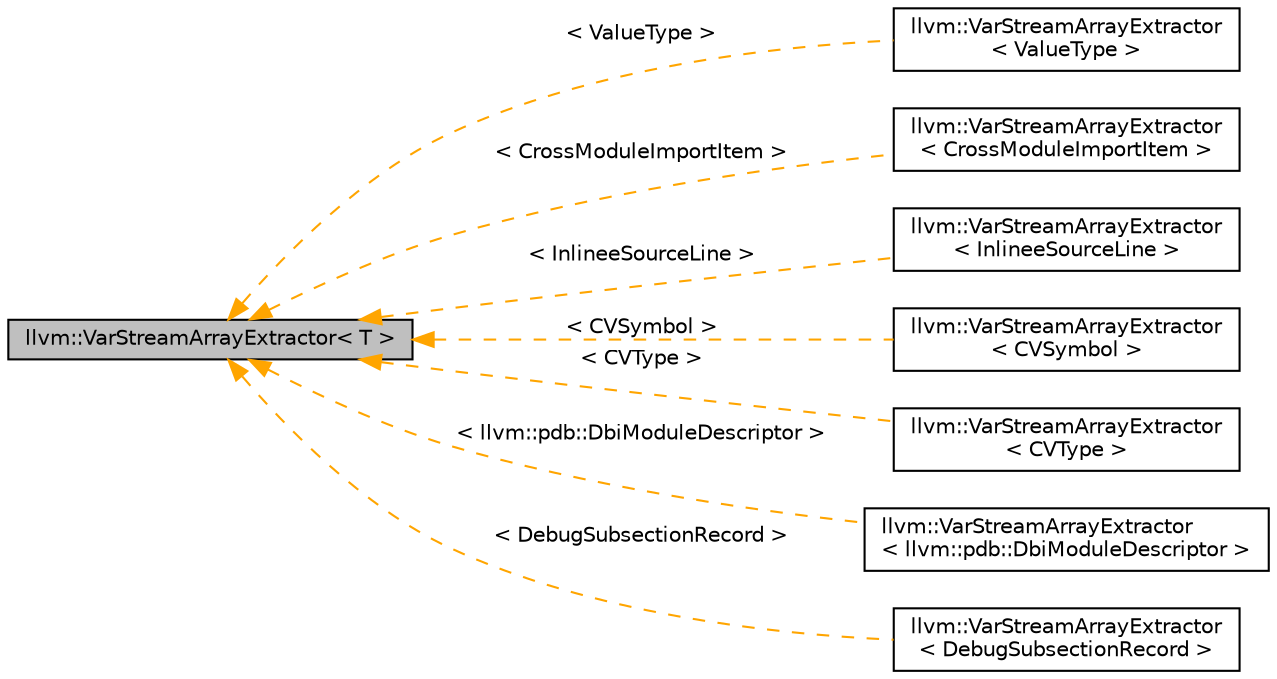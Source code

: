 digraph "llvm::VarStreamArrayExtractor&lt; T &gt;"
{
 // LATEX_PDF_SIZE
  bgcolor="transparent";
  edge [fontname="Helvetica",fontsize="10",labelfontname="Helvetica",labelfontsize="10"];
  node [fontname="Helvetica",fontsize="10",shape="box"];
  rankdir="LR";
  Node1 [label="llvm::VarStreamArrayExtractor\< T \>",height=0.2,width=0.4,color="black", fillcolor="grey75", style="filled", fontcolor="black",tooltip="VarStreamArrayExtractor is intended to be specialized to provide customized extraction logic."];
  Node1 -> Node2 [dir="back",color="orange",fontsize="10",style="dashed",label=" \< ValueType \>" ,fontname="Helvetica"];
  Node2 [label="llvm::VarStreamArrayExtractor\l\< ValueType \>",height=0.2,width=0.4,color="black",URL="$structllvm_1_1VarStreamArrayExtractor.html",tooltip=" "];
  Node1 -> Node3 [dir="back",color="orange",fontsize="10",style="dashed",label=" \< CrossModuleImportItem \>" ,fontname="Helvetica"];
  Node3 [label="llvm::VarStreamArrayExtractor\l\< CrossModuleImportItem \>",height=0.2,width=0.4,color="black",URL="$structllvm_1_1VarStreamArrayExtractor.html",tooltip=" "];
  Node1 -> Node4 [dir="back",color="orange",fontsize="10",style="dashed",label=" \< InlineeSourceLine \>" ,fontname="Helvetica"];
  Node4 [label="llvm::VarStreamArrayExtractor\l\< InlineeSourceLine \>",height=0.2,width=0.4,color="black",URL="$structllvm_1_1VarStreamArrayExtractor.html",tooltip=" "];
  Node1 -> Node5 [dir="back",color="orange",fontsize="10",style="dashed",label=" \< CVSymbol \>" ,fontname="Helvetica"];
  Node5 [label="llvm::VarStreamArrayExtractor\l\< CVSymbol \>",height=0.2,width=0.4,color="black",URL="$structllvm_1_1VarStreamArrayExtractor.html",tooltip=" "];
  Node1 -> Node6 [dir="back",color="orange",fontsize="10",style="dashed",label=" \< CVType \>" ,fontname="Helvetica"];
  Node6 [label="llvm::VarStreamArrayExtractor\l\< CVType \>",height=0.2,width=0.4,color="black",URL="$structllvm_1_1VarStreamArrayExtractor.html",tooltip=" "];
  Node1 -> Node7 [dir="back",color="orange",fontsize="10",style="dashed",label=" \< llvm::pdb::DbiModuleDescriptor \>" ,fontname="Helvetica"];
  Node7 [label="llvm::VarStreamArrayExtractor\l\< llvm::pdb::DbiModuleDescriptor \>",height=0.2,width=0.4,color="black",URL="$structllvm_1_1VarStreamArrayExtractor.html",tooltip=" "];
  Node1 -> Node8 [dir="back",color="orange",fontsize="10",style="dashed",label=" \< DebugSubsectionRecord \>" ,fontname="Helvetica"];
  Node8 [label="llvm::VarStreamArrayExtractor\l\< DebugSubsectionRecord \>",height=0.2,width=0.4,color="black",URL="$structllvm_1_1VarStreamArrayExtractor.html",tooltip=" "];
}
